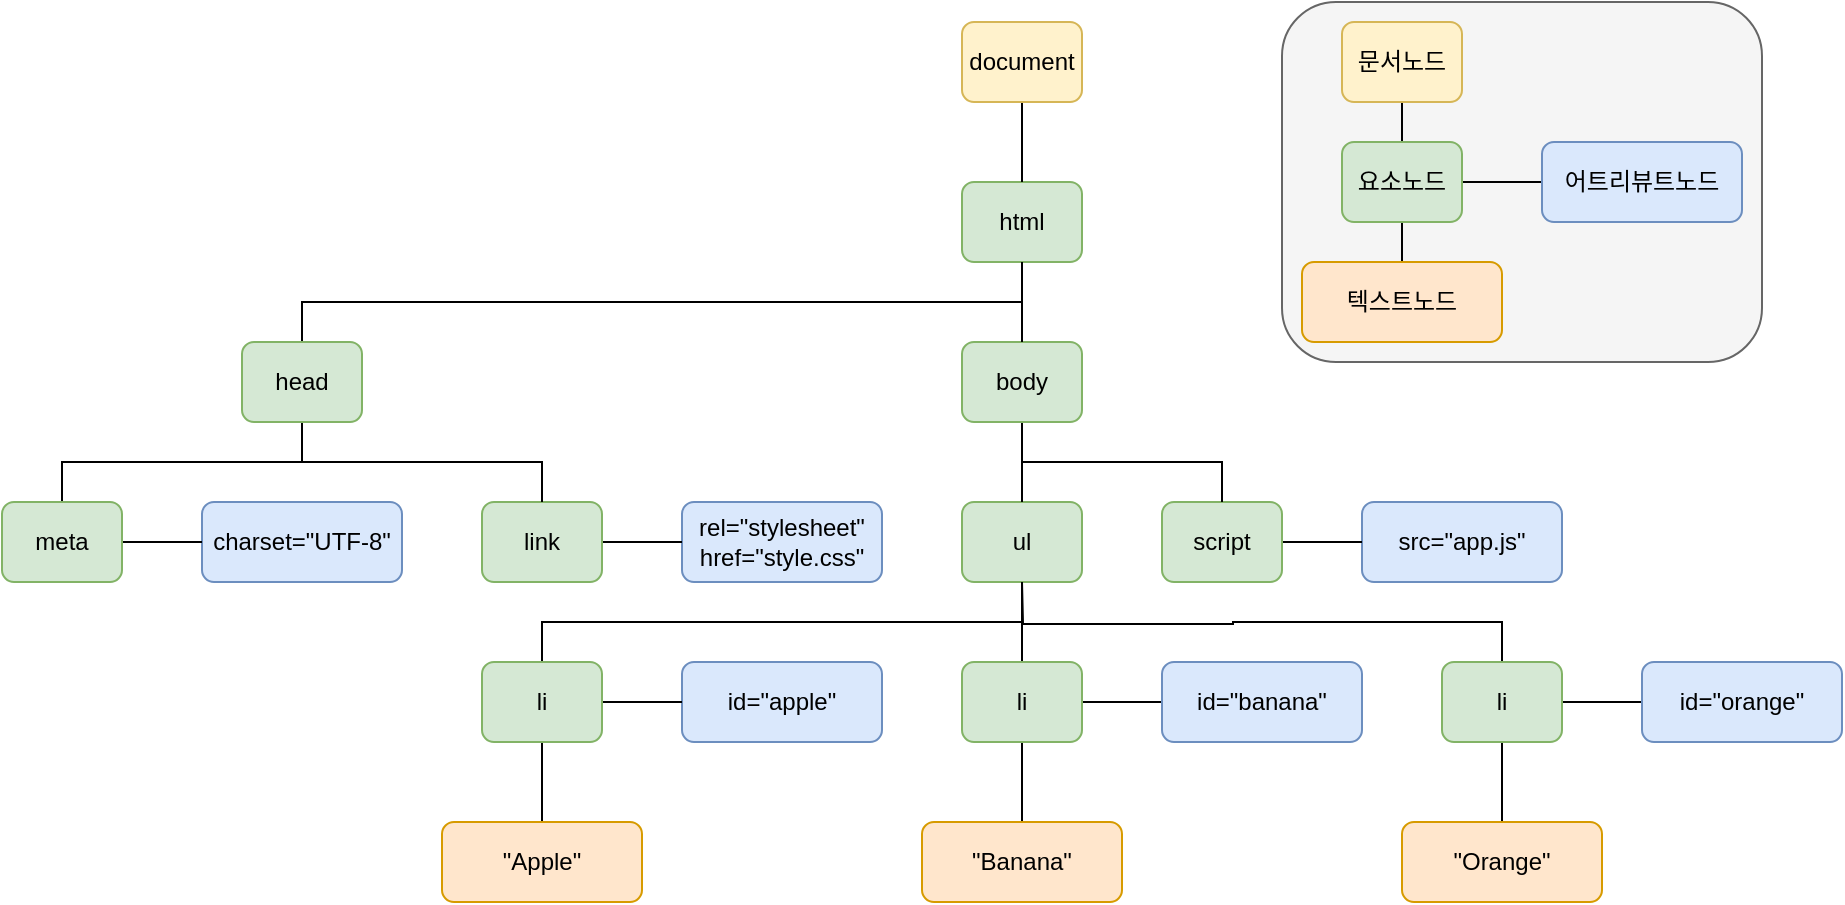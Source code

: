 <mxfile version="20.2.3" type="device"><diagram id="JgT9s2IxaeS--kTaqBZT" name="페이지-1"><mxGraphModel dx="1164" dy="884" grid="1" gridSize="10" guides="1" tooltips="1" connect="1" arrows="1" fold="1" page="1" pageScale="1" pageWidth="827" pageHeight="1169" math="0" shadow="0"><root><mxCell id="0"/><mxCell id="1" parent="0"/><mxCell id="83loIyO7xeHJLIr-jQTM-51" value="" style="rounded=1;whiteSpace=wrap;html=1;fillColor=#f5f5f5;fontColor=#333333;strokeColor=#666666;" vertex="1" parent="1"><mxGeometry x="680" y="190" width="240" height="180" as="geometry"/></mxCell><mxCell id="83loIyO7xeHJLIr-jQTM-1" value="rel=&quot;stylesheet&quot;&lt;br&gt;href=&quot;style.css&quot;" style="rounded=1;whiteSpace=wrap;html=1;fillColor=#dae8fc;strokeColor=#6c8ebf;" vertex="1" parent="1"><mxGeometry x="380" y="440" width="100" height="40" as="geometry"/></mxCell><mxCell id="83loIyO7xeHJLIr-jQTM-3" value="charset=&quot;UTF-8&quot;" style="rounded=1;whiteSpace=wrap;html=1;fillColor=#dae8fc;strokeColor=#6c8ebf;" vertex="1" parent="1"><mxGeometry x="140" y="440" width="100" height="40" as="geometry"/></mxCell><mxCell id="83loIyO7xeHJLIr-jQTM-6" value="src=&quot;app.js&quot;" style="rounded=1;whiteSpace=wrap;html=1;fillColor=#dae8fc;strokeColor=#6c8ebf;" vertex="1" parent="1"><mxGeometry x="720" y="440" width="100" height="40" as="geometry"/></mxCell><mxCell id="83loIyO7xeHJLIr-jQTM-42" style="edgeStyle=orthogonalEdgeStyle;rounded=0;orthogonalLoop=1;jettySize=auto;html=1;exitX=1;exitY=0.5;exitDx=0;exitDy=0;entryX=0;entryY=0.5;entryDx=0;entryDy=0;endArrow=none;endFill=0;" edge="1" parent="1" source="83loIyO7xeHJLIr-jQTM-7" target="83loIyO7xeHJLIr-jQTM-6"><mxGeometry relative="1" as="geometry"/></mxCell><mxCell id="83loIyO7xeHJLIr-jQTM-7" value="script" style="rounded=1;whiteSpace=wrap;html=1;fillColor=#d5e8d4;strokeColor=#82b366;" vertex="1" parent="1"><mxGeometry x="620" y="440" width="60" height="40" as="geometry"/></mxCell><mxCell id="83loIyO7xeHJLIr-jQTM-32" style="edgeStyle=orthogonalEdgeStyle;rounded=0;orthogonalLoop=1;jettySize=auto;html=1;exitX=0.5;exitY=1;exitDx=0;exitDy=0;entryX=0.5;entryY=0;entryDx=0;entryDy=0;endArrow=none;endFill=0;" edge="1" parent="1" source="83loIyO7xeHJLIr-jQTM-8" target="83loIyO7xeHJLIr-jQTM-14"><mxGeometry relative="1" as="geometry"/></mxCell><mxCell id="83loIyO7xeHJLIr-jQTM-8" value="ul" style="rounded=1;whiteSpace=wrap;html=1;fillColor=#d5e8d4;strokeColor=#82b366;" vertex="1" parent="1"><mxGeometry x="520" y="440" width="60" height="40" as="geometry"/></mxCell><mxCell id="83loIyO7xeHJLIr-jQTM-24" style="edgeStyle=orthogonalEdgeStyle;rounded=0;orthogonalLoop=1;jettySize=auto;html=1;exitX=0.5;exitY=0;exitDx=0;exitDy=0;entryX=0.5;entryY=1;entryDx=0;entryDy=0;endArrow=none;endFill=0;" edge="1" parent="1" source="83loIyO7xeHJLIr-jQTM-9" target="83loIyO7xeHJLIr-jQTM-23"><mxGeometry relative="1" as="geometry"/></mxCell><mxCell id="83loIyO7xeHJLIr-jQTM-26" style="edgeStyle=orthogonalEdgeStyle;rounded=0;orthogonalLoop=1;jettySize=auto;html=1;exitX=1;exitY=0.5;exitDx=0;exitDy=0;entryX=0;entryY=0.5;entryDx=0;entryDy=0;endArrow=none;endFill=0;" edge="1" parent="1" source="83loIyO7xeHJLIr-jQTM-9" target="83loIyO7xeHJLIr-jQTM-3"><mxGeometry relative="1" as="geometry"/></mxCell><mxCell id="83loIyO7xeHJLIr-jQTM-9" value="meta" style="rounded=1;whiteSpace=wrap;html=1;fillColor=#d5e8d4;strokeColor=#82b366;" vertex="1" parent="1"><mxGeometry x="40" y="440" width="60" height="40" as="geometry"/></mxCell><mxCell id="83loIyO7xeHJLIr-jQTM-28" style="edgeStyle=orthogonalEdgeStyle;rounded=0;orthogonalLoop=1;jettySize=auto;html=1;exitX=1;exitY=0.5;exitDx=0;exitDy=0;entryX=0;entryY=0.5;entryDx=0;entryDy=0;endArrow=none;endFill=0;" edge="1" parent="1" source="83loIyO7xeHJLIr-jQTM-10" target="83loIyO7xeHJLIr-jQTM-1"><mxGeometry relative="1" as="geometry"/></mxCell><mxCell id="83loIyO7xeHJLIr-jQTM-10" value="link" style="rounded=1;whiteSpace=wrap;html=1;fillColor=#d5e8d4;strokeColor=#82b366;" vertex="1" parent="1"><mxGeometry x="280" y="440" width="60" height="40" as="geometry"/></mxCell><mxCell id="83loIyO7xeHJLIr-jQTM-31" style="edgeStyle=orthogonalEdgeStyle;rounded=0;orthogonalLoop=1;jettySize=auto;html=1;exitX=0.5;exitY=1;exitDx=0;exitDy=0;entryX=0.5;entryY=0;entryDx=0;entryDy=0;endArrow=none;endFill=0;" edge="1" parent="1" source="83loIyO7xeHJLIr-jQTM-11" target="83loIyO7xeHJLIr-jQTM-8"><mxGeometry relative="1" as="geometry"/></mxCell><mxCell id="83loIyO7xeHJLIr-jQTM-41" style="edgeStyle=orthogonalEdgeStyle;rounded=0;orthogonalLoop=1;jettySize=auto;html=1;exitX=0.5;exitY=1;exitDx=0;exitDy=0;entryX=0.5;entryY=0;entryDx=0;entryDy=0;endArrow=none;endFill=0;" edge="1" parent="1" source="83loIyO7xeHJLIr-jQTM-11" target="83loIyO7xeHJLIr-jQTM-7"><mxGeometry relative="1" as="geometry"/></mxCell><mxCell id="83loIyO7xeHJLIr-jQTM-11" value="body" style="rounded=1;whiteSpace=wrap;html=1;fillColor=#d5e8d4;strokeColor=#82b366;" vertex="1" parent="1"><mxGeometry x="520" y="360" width="60" height="40" as="geometry"/></mxCell><mxCell id="83loIyO7xeHJLIr-jQTM-30" style="edgeStyle=orthogonalEdgeStyle;rounded=0;orthogonalLoop=1;jettySize=auto;html=1;exitX=0.5;exitY=1;exitDx=0;exitDy=0;entryX=0.5;entryY=0;entryDx=0;entryDy=0;endArrow=none;endFill=0;" edge="1" parent="1" source="83loIyO7xeHJLIr-jQTM-12" target="83loIyO7xeHJLIr-jQTM-11"><mxGeometry relative="1" as="geometry"/></mxCell><mxCell id="83loIyO7xeHJLIr-jQTM-12" value="html" style="rounded=1;whiteSpace=wrap;html=1;fillColor=#d5e8d4;strokeColor=#82b366;" vertex="1" parent="1"><mxGeometry x="520" y="280" width="60" height="40" as="geometry"/></mxCell><mxCell id="83loIyO7xeHJLIr-jQTM-29" style="edgeStyle=orthogonalEdgeStyle;rounded=0;orthogonalLoop=1;jettySize=auto;html=1;exitX=0.5;exitY=1;exitDx=0;exitDy=0;entryX=0.5;entryY=0;entryDx=0;entryDy=0;endArrow=none;endFill=0;" edge="1" parent="1" source="83loIyO7xeHJLIr-jQTM-13" target="83loIyO7xeHJLIr-jQTM-12"><mxGeometry relative="1" as="geometry"/></mxCell><mxCell id="83loIyO7xeHJLIr-jQTM-13" value="document" style="rounded=1;whiteSpace=wrap;html=1;fillColor=#fff2cc;strokeColor=#d6b656;" vertex="1" parent="1"><mxGeometry x="520" y="200" width="60" height="40" as="geometry"/></mxCell><mxCell id="83loIyO7xeHJLIr-jQTM-33" style="edgeStyle=orthogonalEdgeStyle;rounded=0;orthogonalLoop=1;jettySize=auto;html=1;exitX=0.5;exitY=1;exitDx=0;exitDy=0;entryX=0.5;entryY=0;entryDx=0;entryDy=0;endArrow=none;endFill=0;" edge="1" parent="1" source="83loIyO7xeHJLIr-jQTM-14" target="83loIyO7xeHJLIr-jQTM-21"><mxGeometry relative="1" as="geometry"/></mxCell><mxCell id="83loIyO7xeHJLIr-jQTM-38" style="edgeStyle=orthogonalEdgeStyle;rounded=0;orthogonalLoop=1;jettySize=auto;html=1;exitX=1;exitY=0.5;exitDx=0;exitDy=0;entryX=0;entryY=0.5;entryDx=0;entryDy=0;endArrow=none;endFill=0;" edge="1" parent="1" source="83loIyO7xeHJLIr-jQTM-14" target="83loIyO7xeHJLIr-jQTM-17"><mxGeometry relative="1" as="geometry"/></mxCell><mxCell id="83loIyO7xeHJLIr-jQTM-14" value="li" style="rounded=1;whiteSpace=wrap;html=1;fillColor=#d5e8d4;strokeColor=#82b366;" vertex="1" parent="1"><mxGeometry x="520" y="520" width="60" height="40" as="geometry"/></mxCell><mxCell id="83loIyO7xeHJLIr-jQTM-15" value="id=&quot;apple&quot;" style="rounded=1;whiteSpace=wrap;html=1;fillColor=#dae8fc;strokeColor=#6c8ebf;" vertex="1" parent="1"><mxGeometry x="380" y="520" width="100" height="40" as="geometry"/></mxCell><mxCell id="83loIyO7xeHJLIr-jQTM-34" style="edgeStyle=orthogonalEdgeStyle;rounded=0;orthogonalLoop=1;jettySize=auto;html=1;exitX=0.5;exitY=0;exitDx=0;exitDy=0;entryX=0.5;entryY=1;entryDx=0;entryDy=0;endArrow=none;endFill=0;" edge="1" parent="1" source="83loIyO7xeHJLIr-jQTM-16" target="83loIyO7xeHJLIr-jQTM-8"><mxGeometry relative="1" as="geometry"/></mxCell><mxCell id="83loIyO7xeHJLIr-jQTM-36" style="edgeStyle=orthogonalEdgeStyle;rounded=0;orthogonalLoop=1;jettySize=auto;html=1;exitX=1;exitY=0.5;exitDx=0;exitDy=0;entryX=0;entryY=0.5;entryDx=0;entryDy=0;endArrow=none;endFill=0;" edge="1" parent="1" source="83loIyO7xeHJLIr-jQTM-16" target="83loIyO7xeHJLIr-jQTM-15"><mxGeometry relative="1" as="geometry"/></mxCell><mxCell id="83loIyO7xeHJLIr-jQTM-37" style="edgeStyle=orthogonalEdgeStyle;rounded=0;orthogonalLoop=1;jettySize=auto;html=1;exitX=0.5;exitY=1;exitDx=0;exitDy=0;entryX=0.5;entryY=0;entryDx=0;entryDy=0;endArrow=none;endFill=0;" edge="1" parent="1" source="83loIyO7xeHJLIr-jQTM-16" target="83loIyO7xeHJLIr-jQTM-20"><mxGeometry relative="1" as="geometry"/></mxCell><mxCell id="83loIyO7xeHJLIr-jQTM-16" value="li" style="rounded=1;whiteSpace=wrap;html=1;fillColor=#d5e8d4;strokeColor=#82b366;" vertex="1" parent="1"><mxGeometry x="280" y="520" width="60" height="40" as="geometry"/></mxCell><mxCell id="83loIyO7xeHJLIr-jQTM-17" value="id=&quot;banana&quot;" style="rounded=1;whiteSpace=wrap;html=1;fillColor=#dae8fc;strokeColor=#6c8ebf;" vertex="1" parent="1"><mxGeometry x="620" y="520" width="100" height="40" as="geometry"/></mxCell><mxCell id="83loIyO7xeHJLIr-jQTM-35" style="edgeStyle=orthogonalEdgeStyle;rounded=0;orthogonalLoop=1;jettySize=auto;html=1;exitX=0.5;exitY=0;exitDx=0;exitDy=0;endArrow=none;endFill=0;" edge="1" parent="1" source="83loIyO7xeHJLIr-jQTM-18"><mxGeometry relative="1" as="geometry"><mxPoint x="550" y="480" as="targetPoint"/></mxGeometry></mxCell><mxCell id="83loIyO7xeHJLIr-jQTM-39" style="edgeStyle=orthogonalEdgeStyle;rounded=0;orthogonalLoop=1;jettySize=auto;html=1;exitX=1;exitY=0.5;exitDx=0;exitDy=0;entryX=0;entryY=0.5;entryDx=0;entryDy=0;endArrow=none;endFill=0;" edge="1" parent="1" source="83loIyO7xeHJLIr-jQTM-18" target="83loIyO7xeHJLIr-jQTM-19"><mxGeometry relative="1" as="geometry"/></mxCell><mxCell id="83loIyO7xeHJLIr-jQTM-40" style="edgeStyle=orthogonalEdgeStyle;rounded=0;orthogonalLoop=1;jettySize=auto;html=1;exitX=0.5;exitY=1;exitDx=0;exitDy=0;entryX=0.5;entryY=0;entryDx=0;entryDy=0;endArrow=none;endFill=0;" edge="1" parent="1" source="83loIyO7xeHJLIr-jQTM-18" target="83loIyO7xeHJLIr-jQTM-22"><mxGeometry relative="1" as="geometry"/></mxCell><mxCell id="83loIyO7xeHJLIr-jQTM-18" value="li" style="rounded=1;whiteSpace=wrap;html=1;fillColor=#d5e8d4;strokeColor=#82b366;" vertex="1" parent="1"><mxGeometry x="760" y="520" width="60" height="40" as="geometry"/></mxCell><mxCell id="83loIyO7xeHJLIr-jQTM-19" value="id=&quot;orange&quot;" style="rounded=1;whiteSpace=wrap;html=1;fillColor=#dae8fc;strokeColor=#6c8ebf;" vertex="1" parent="1"><mxGeometry x="860" y="520" width="100" height="40" as="geometry"/></mxCell><mxCell id="83loIyO7xeHJLIr-jQTM-20" value="&quot;Apple&quot;" style="rounded=1;whiteSpace=wrap;html=1;fillColor=#ffe6cc;strokeColor=#d79b00;" vertex="1" parent="1"><mxGeometry x="260" y="600" width="100" height="40" as="geometry"/></mxCell><mxCell id="83loIyO7xeHJLIr-jQTM-21" value="&quot;Banana&quot;" style="rounded=1;whiteSpace=wrap;html=1;fillColor=#ffe6cc;strokeColor=#d79b00;" vertex="1" parent="1"><mxGeometry x="500" y="600" width="100" height="40" as="geometry"/></mxCell><mxCell id="83loIyO7xeHJLIr-jQTM-22" value="&quot;Orange&quot;" style="rounded=1;whiteSpace=wrap;html=1;fillColor=#ffe6cc;strokeColor=#d79b00;" vertex="1" parent="1"><mxGeometry x="740" y="600" width="100" height="40" as="geometry"/></mxCell><mxCell id="83loIyO7xeHJLIr-jQTM-25" style="edgeStyle=orthogonalEdgeStyle;rounded=0;orthogonalLoop=1;jettySize=auto;html=1;exitX=0.5;exitY=1;exitDx=0;exitDy=0;entryX=0.5;entryY=0;entryDx=0;entryDy=0;endArrow=none;endFill=0;" edge="1" parent="1" source="83loIyO7xeHJLIr-jQTM-23" target="83loIyO7xeHJLIr-jQTM-10"><mxGeometry relative="1" as="geometry"/></mxCell><mxCell id="83loIyO7xeHJLIr-jQTM-43" style="edgeStyle=orthogonalEdgeStyle;rounded=0;orthogonalLoop=1;jettySize=auto;html=1;exitX=0.5;exitY=0;exitDx=0;exitDy=0;entryX=0.5;entryY=1;entryDx=0;entryDy=0;endArrow=none;endFill=0;" edge="1" parent="1" source="83loIyO7xeHJLIr-jQTM-23" target="83loIyO7xeHJLIr-jQTM-12"><mxGeometry relative="1" as="geometry"/></mxCell><mxCell id="83loIyO7xeHJLIr-jQTM-23" value="head" style="rounded=1;whiteSpace=wrap;html=1;fillColor=#d5e8d4;strokeColor=#82b366;" vertex="1" parent="1"><mxGeometry x="160" y="360" width="60" height="40" as="geometry"/></mxCell><mxCell id="83loIyO7xeHJLIr-jQTM-48" style="edgeStyle=orthogonalEdgeStyle;rounded=0;orthogonalLoop=1;jettySize=auto;html=1;exitX=0.5;exitY=1;exitDx=0;exitDy=0;entryX=0.5;entryY=0;entryDx=0;entryDy=0;endArrow=none;endFill=0;" edge="1" parent="1" source="83loIyO7xeHJLIr-jQTM-44" target="83loIyO7xeHJLIr-jQTM-45"><mxGeometry relative="1" as="geometry"/></mxCell><mxCell id="83loIyO7xeHJLIr-jQTM-44" value="문서노드" style="rounded=1;whiteSpace=wrap;html=1;fillColor=#fff2cc;strokeColor=#d6b656;" vertex="1" parent="1"><mxGeometry x="710" y="200" width="60" height="40" as="geometry"/></mxCell><mxCell id="83loIyO7xeHJLIr-jQTM-49" style="edgeStyle=orthogonalEdgeStyle;rounded=0;orthogonalLoop=1;jettySize=auto;html=1;exitX=0.5;exitY=1;exitDx=0;exitDy=0;entryX=0.5;entryY=0;entryDx=0;entryDy=0;endArrow=none;endFill=0;" edge="1" parent="1" source="83loIyO7xeHJLIr-jQTM-45" target="83loIyO7xeHJLIr-jQTM-46"><mxGeometry relative="1" as="geometry"/></mxCell><mxCell id="83loIyO7xeHJLIr-jQTM-50" style="edgeStyle=orthogonalEdgeStyle;rounded=0;orthogonalLoop=1;jettySize=auto;html=1;exitX=1;exitY=0.5;exitDx=0;exitDy=0;entryX=0;entryY=0.5;entryDx=0;entryDy=0;endArrow=none;endFill=0;" edge="1" parent="1" source="83loIyO7xeHJLIr-jQTM-45" target="83loIyO7xeHJLIr-jQTM-47"><mxGeometry relative="1" as="geometry"/></mxCell><mxCell id="83loIyO7xeHJLIr-jQTM-45" value="요소노드" style="rounded=1;whiteSpace=wrap;html=1;fillColor=#d5e8d4;strokeColor=#82b366;" vertex="1" parent="1"><mxGeometry x="710" y="260" width="60" height="40" as="geometry"/></mxCell><mxCell id="83loIyO7xeHJLIr-jQTM-46" value="텍스트노드" style="rounded=1;whiteSpace=wrap;html=1;fillColor=#ffe6cc;strokeColor=#d79b00;" vertex="1" parent="1"><mxGeometry x="690" y="320" width="100" height="40" as="geometry"/></mxCell><mxCell id="83loIyO7xeHJLIr-jQTM-47" value="어트리뷰트노드" style="rounded=1;whiteSpace=wrap;html=1;fillColor=#dae8fc;strokeColor=#6c8ebf;" vertex="1" parent="1"><mxGeometry x="810" y="260" width="100" height="40" as="geometry"/></mxCell></root></mxGraphModel></diagram></mxfile>